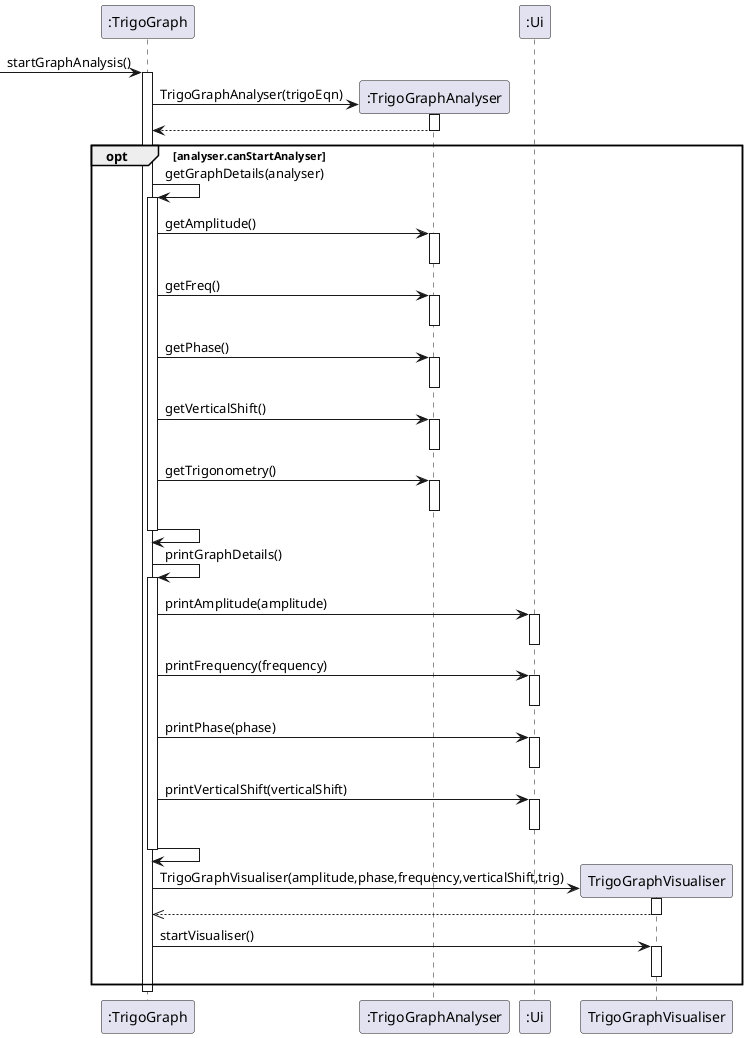 @startuml


[->":TrigoGraph": startGraphAnalysis()
activate ":TrigoGraph"

":TrigoGraph"-> ":TrigoGraphAnalyser"**:TrigoGraphAnalyser(trigoEqn)

activate ":TrigoGraphAnalyser"
":TrigoGraphAnalyser" --> ":TrigoGraph"
deactivate ":TrigoGraphAnalyser"
opt analyser.canStartAnalyser
":TrigoGraph" -> ":TrigoGraph" :getGraphDetails(analyser)
activate ":TrigoGraph"

":TrigoGraph" -> ":TrigoGraphAnalyser": getAmplitude()
activate ":TrigoGraphAnalyser"
deactivate ":TrigoGraphAnalyser"

":TrigoGraph" -> ":TrigoGraphAnalyser": getFreq()
activate ":TrigoGraphAnalyser"
deactivate ":TrigoGraphAnalyser"

":TrigoGraph" -> ":TrigoGraphAnalyser": getPhase()
activate ":TrigoGraphAnalyser"
deactivate ":TrigoGraphAnalyser"

":TrigoGraph" -> ":TrigoGraphAnalyser": getVerticalShift()
activate ":TrigoGraphAnalyser"
deactivate ":TrigoGraphAnalyser"

":TrigoGraph" -> ":TrigoGraphAnalyser": getTrigonometry()
activate ":TrigoGraphAnalyser"
deactivate ":TrigoGraphAnalyser"

":TrigoGraph" -> ":TrigoGraph"
deactivate ":TrigoGraph"

":TrigoGraph" -> ":TrigoGraph": printGraphDetails()
activate ":TrigoGraph"

":TrigoGraph" -> ":Ui": printAmplitude(amplitude)
activate ":Ui"
deactivate ":Ui"

":TrigoGraph" -> ":Ui": printFrequency(frequency)
activate ":Ui"
deactivate ":Ui"

":TrigoGraph" -> ":Ui": printPhase(phase)
activate ":Ui"
deactivate ":Ui"

":TrigoGraph" -> ":Ui": printVerticalShift(verticalShift)
activate ":Ui"
deactivate ":Ui"

":TrigoGraph" -> ":TrigoGraph"
deactivate ":TrigoGraph"

":TrigoGraph" -> TrigoGraphVisualiser**: TrigoGraphVisualiser(amplitude,phase,frequency,verticalShift,trig)
activate TrigoGraphVisualiser
TrigoGraphVisualiser -->> ":TrigoGraph"
deactivate TrigoGraphVisualiser

":TrigoGraph" -> TrigoGraphVisualiser: startVisualiser()
activate TrigoGraphVisualiser

deactivate TrigoGraphVisualiser
end opt


deactivate ":TrigoGraph"

@enduml
